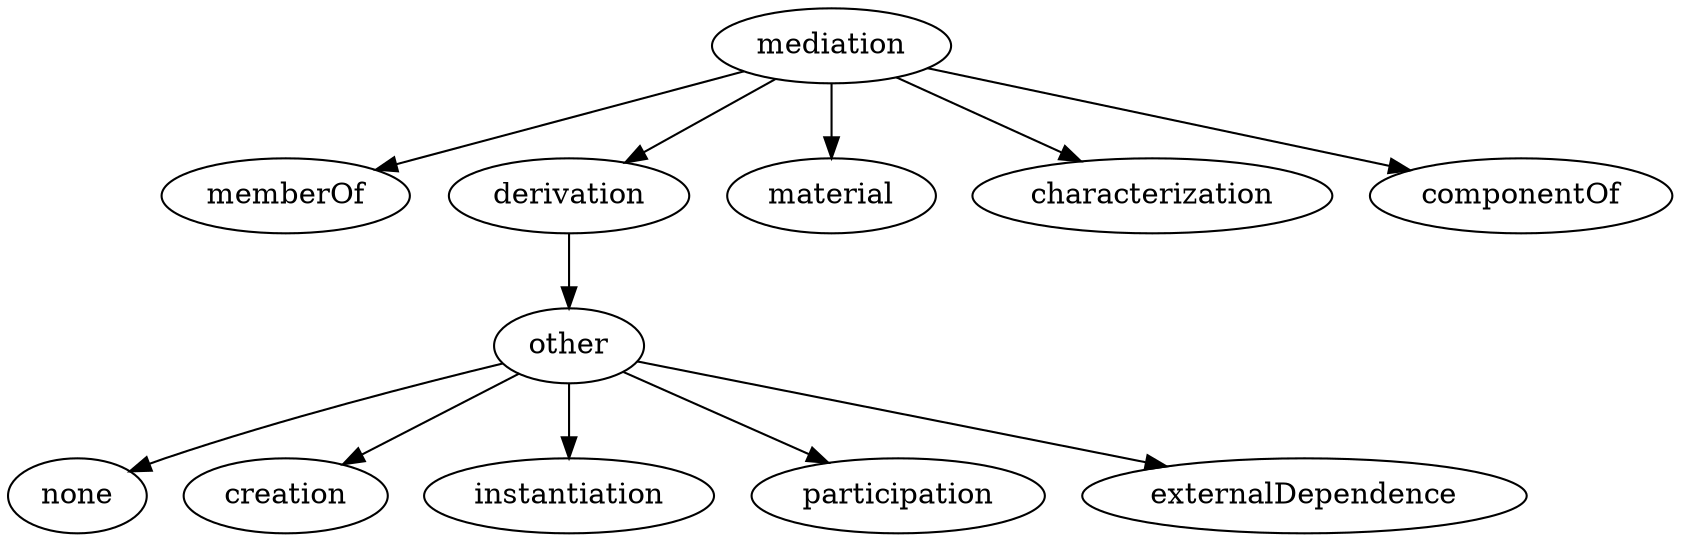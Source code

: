strict digraph {
mediation;
memberOf;
derivation;
material;
characterization;
componentOf;
other;
none;
creation;
instantiation;
participation;
externalDependence;
mediation -> memberOf;
mediation -> derivation;
mediation -> material;
mediation -> characterization;
mediation -> componentOf;
derivation -> other;
other -> none;
other -> creation;
other -> instantiation;
other -> participation;
other -> externalDependence;
}
